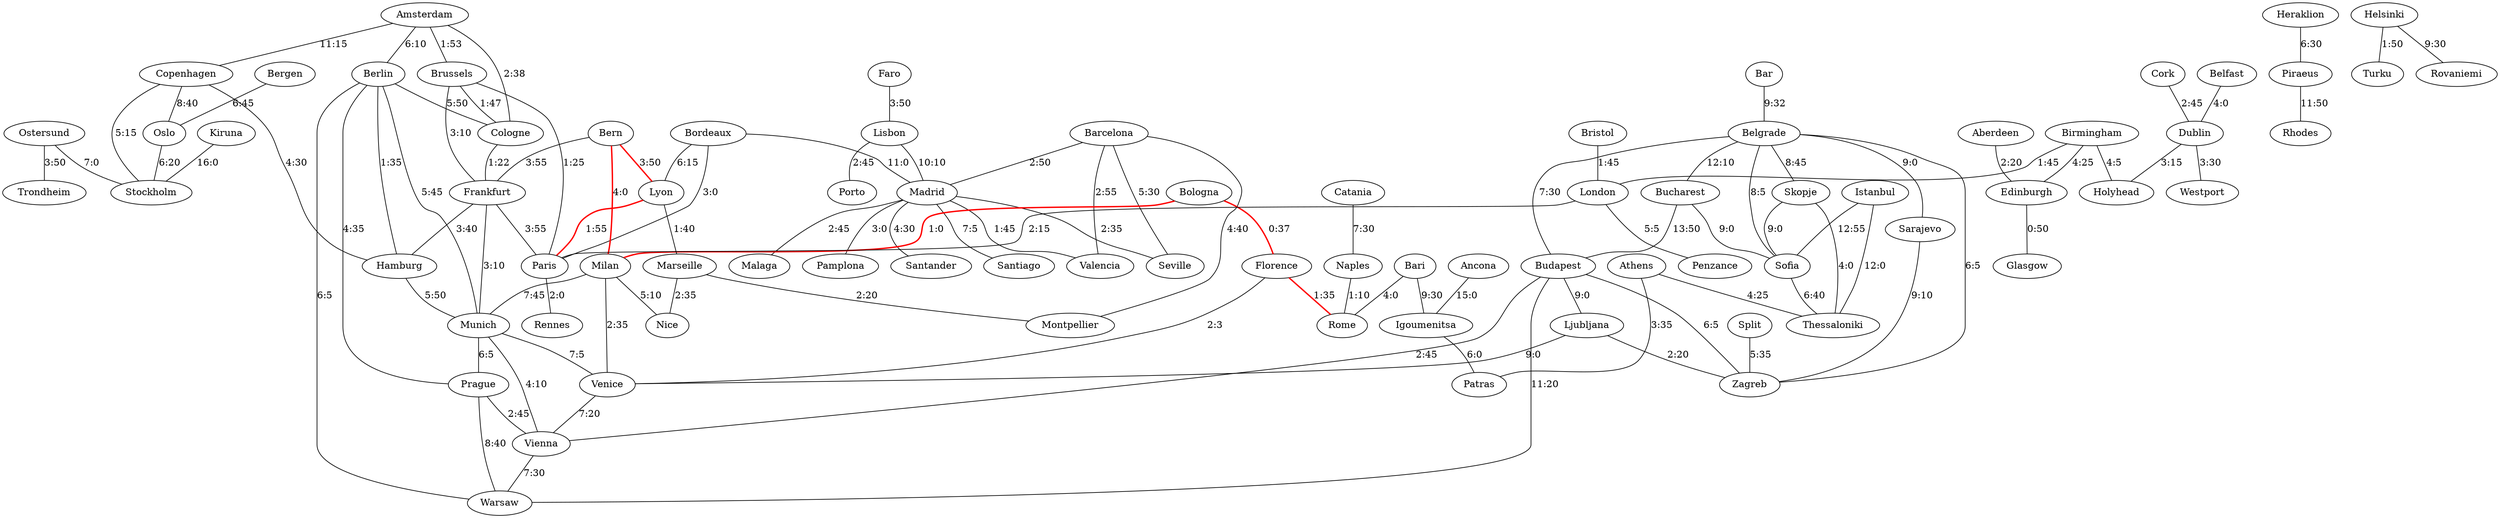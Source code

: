 graph {Cologne -- Frankfurt[label="1:22"]
Athens -- Thessaloniki[label="4:25"]
Barcelona -- Montpellier[label="4:40"]
Madrid -- Malaga[label="2:45"]
Belfast -- Dublin[label="4:0"]
Sarajevo -- Zagreb[label="9:10"]
Bergen -- Oslo[label="6:45"]
Milan -- Venice[label="2:35"]
Bologna -- Florence[label="0:37", style = bold , color = red]
Catania -- Naples[label="7:30"]
Heraklion -- Piraeus[label="6:30"]
Bologna -- Milan[label="1:0", style = bold , color = red]
Munich -- Prague[label="6:5"]
Madrid -- Pamplona[label="3:0"]
Budapest -- Vienna[label="2:45"]
Florence -- Venice[label="2:3"]
Amsterdam -- Berlin[label="6:10"]
Berlin -- Hamburg[label="1:35"]
Bordeaux -- Lyon[label="6:15"]
Istanbul -- Sofia[label="12:55"]
Bari -- Igoumenitsa[label="9:30"]
Sofia -- Thessaloniki[label="6:40"]
Madrid -- Seville[label="2:35"]
Belgrade -- Sofia[label="8:5"]
Budapest -- Zagreb[label="6:5"]
Prague -- Warsaw[label="8:40"]
Bern -- Frankfurt[label="3:55"]
Helsinki -- Turku[label="1:50"]
Prague -- Vienna[label="2:45"]
Milan -- Munich[label="7:45"]
Marseille -- Nice[label="2:35"]
Ancona -- Igoumenitsa[label="15:0"]
Naples -- Rome[label="1:10"]
Ljubljana -- Zagreb[label="2:20"]
Lyon -- Paris[label="1:55", style = bold , color = red]
Belgrade -- Budapest[label="7:30"]
Dublin -- Holyhead[label="3:15"]
Budapest -- Warsaw[label="11:20"]
Edinburgh -- Glasgow[label="0:50"]
Barcelona -- Seville[label="5:30"]
Paris -- Rennes[label="2:0"]
Oslo -- Stockholm[label="6:20"]
Aberdeen -- Edinburgh[label="2:20"]
Amsterdam -- Cologne[label="2:38"]
Belgrade -- Sarajevo[label="9:0"]
Copenhagen -- Hamburg[label="4:30"]
Igoumenitsa -- Patras[label="6:0"]
London -- Penzance[label="5:5"]
Hamburg -- Munich[label="5:50"]
Brussels -- Cologne[label="1:47"]
Madrid -- Santander[label="4:30"]
Dublin -- Westport[label="3:30"]
Berlin -- Warsaw[label="6:5"]
Lisbon -- Madrid[label="10:10"]
Ostersund -- Stockholm[label="7:0"]
Skopje -- Thessaloniki[label="4:0"]
London -- Paris[label="2:15"]
Copenhagen -- Oslo[label="8:40"]
Barcelona -- Madrid[label="2:50"]
Marseille -- Montpellier[label="2:20"]
Madrid -- Santiago[label="7:5"]
Munich -- Venice[label="7:5"]
Skopje -- Sofia[label="9:0"]
Frankfurt -- Munich[label="3:10"]
Munich -- Vienna[label="4:10"]
Kiruna -- Stockholm[label="16:0"]
Amsterdam -- Copenhagen[label="11:15"]
Bordeaux -- Madrid[label="11:0"]
Frankfurt -- Hamburg[label="3:40"]
Milan -- Nice[label="5:10"]
Bern -- Milan[label="4:0", style = bold , color = red]
Madrid -- Valencia[label="1:45"]
Bari -- Rome[label="4:0"]
Amsterdam -- Brussels[label="1:53"]
Berlin -- Munich[label="5:45"]
Cork -- Dublin[label="2:45"]
Brussels -- Paris[label="1:25"]
Vienna -- Warsaw[label="7:30"]
Frankfurt -- Paris[label="3:55"]
Athens -- Patras[label="3:35"]
Belgrade -- Bucharest[label="12:10"]
Split -- Zagreb[label="5:35"]
Bern -- Lyon[label="3:50", style = bold , color = red]
Ljubljana -- Venice[label="9:0"]
Bucharest -- Budapest[label="13:50"]
Berlin -- Cologne[label="5:50"]
Bristol -- London[label="1:45"]
Helsinki -- Rovaniemi[label="9:30"]
Piraeus -- Rhodes[label="11:50"]
Copenhagen -- Stockholm[label="5:15"]
Barcelona -- Valencia[label="2:55"]
Budapest -- Ljubljana[label="9:0"]
Venice -- Vienna[label="7:20"]
Lyon -- Marseille[label="1:40"]
Belgrade -- Zagreb[label="6:5"]
Bar -- Belgrade[label="9:32"]
Florence -- Rome[label="1:35", style = bold , color = red]
Bucharest -- Sofia[label="9:0"]
Birmingham -- London[label="1:45"]
Bordeaux -- Paris[label="3:0"]
Faro -- Lisbon[label="3:50"]
Lisbon -- Porto[label="2:45"]
Ostersund -- Trondheim[label="3:50"]
Belgrade -- Skopje[label="8:45"]
Birmingham -- Edinburgh[label="4:25"]
Berlin -- Prague[label="4:35"]
Istanbul -- Thessaloniki[label="12:0"]
Brussels -- Frankfurt[label="3:10"]
Birmingham -- Holyhead[label="4:5"]
}